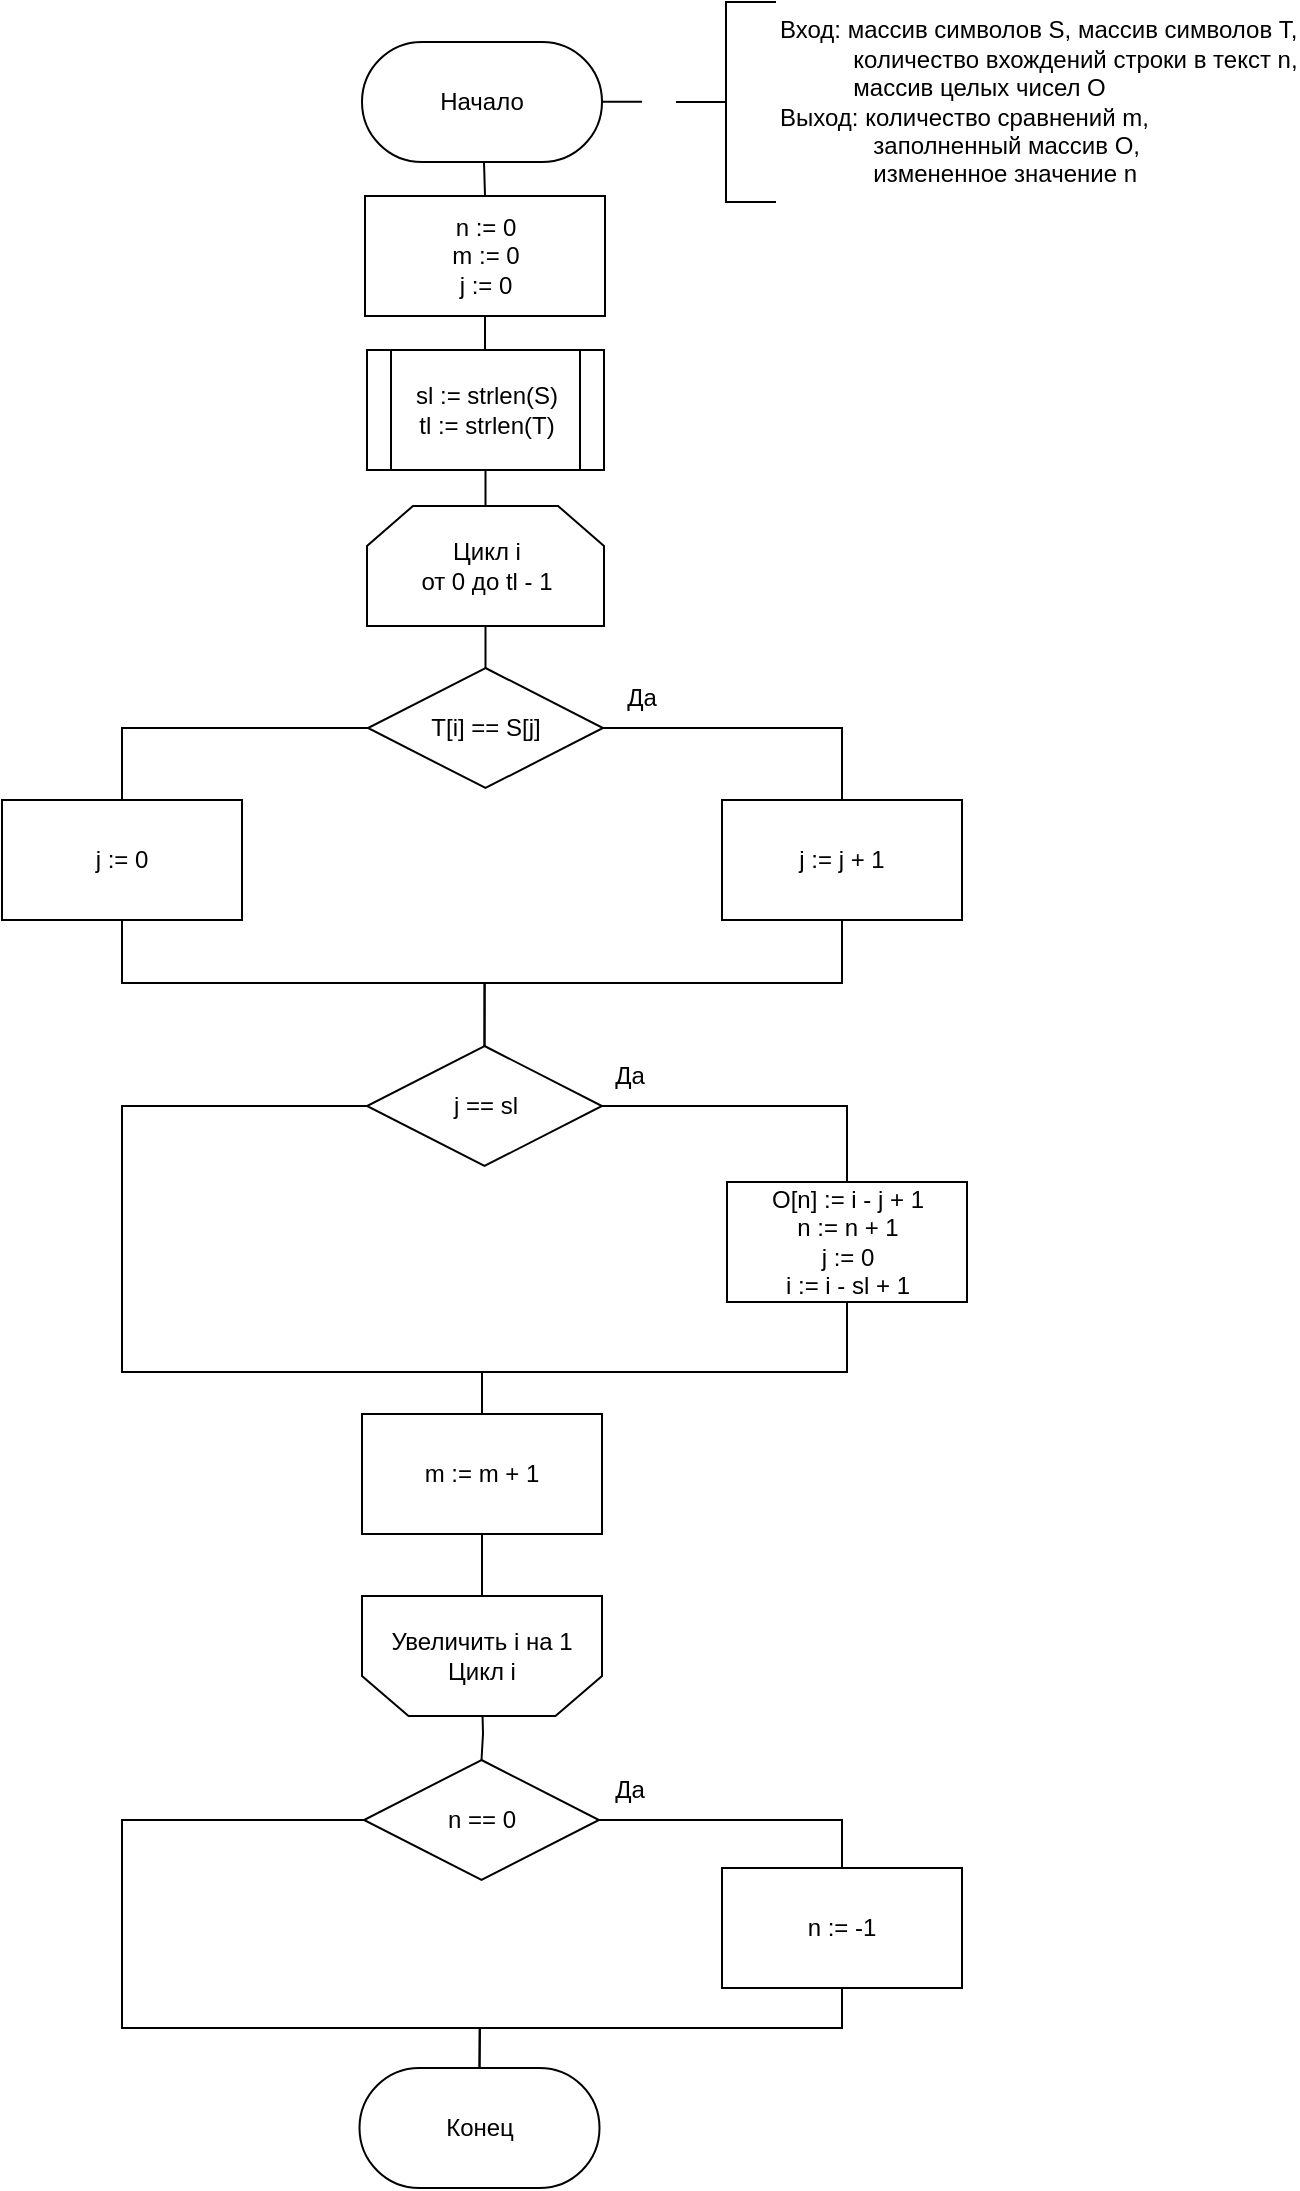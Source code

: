 <mxfile version="20.6.0" type="device"><diagram id="f5LnD50X7kVNUcn1IylJ" name="Страница 1"><mxGraphModel dx="1422" dy="731" grid="1" gridSize="10" guides="1" tooltips="1" connect="1" arrows="1" fold="1" page="1" pageScale="1" pageWidth="827" pageHeight="1169" math="0" shadow="0"><root><mxCell id="0"/><mxCell id="1" parent="0"/><mxCell id="X5SsfSqVYZB6GUv925hz-11" value="" style="endArrow=none;html=1;rounded=0;exitX=0.5;exitY=0;exitDx=0;exitDy=0;entryX=0.5;entryY=1;entryDx=0;entryDy=0;entryPerimeter=0;" parent="1" source="rNp3QadppStF2_BXsPXw-4" edge="1"><mxGeometry width="50" height="50" relative="1" as="geometry"><mxPoint x="371" y="132" as="sourcePoint"/><mxPoint x="371" y="89" as="targetPoint"/></mxGeometry></mxCell><mxCell id="MM_FP2WcKSIJa6_mOyJG-5" value="&lt;div&gt;Вход: массив символов S, массив символов T,&lt;/div&gt;&lt;div&gt;&lt;span style=&quot;white-space: pre;&quot;&gt;&#9;&lt;/span&gt;&amp;nbsp;&amp;nbsp; количество вхождений строки в текст n,&lt;/div&gt;&lt;div&gt;&lt;span style=&quot;white-space: pre;&quot;&gt;&#9;&lt;/span&gt;&amp;nbsp;&amp;nbsp; массив целых чисел O&lt;br&gt;&lt;/div&gt;&lt;div&gt;Выход: количество сравнений m,&lt;/div&gt;&lt;div&gt;&amp;nbsp;&amp;nbsp;&amp;nbsp;&amp;nbsp;&amp;nbsp;&amp;nbsp;&amp;nbsp;&amp;nbsp;&amp;nbsp;&amp;nbsp;&amp;nbsp;&amp;nbsp;&amp;nbsp; заполненный массив O,&lt;/div&gt;&lt;div&gt;&amp;nbsp;&amp;nbsp;&amp;nbsp;&amp;nbsp;&amp;nbsp;&amp;nbsp;&amp;nbsp;&amp;nbsp;&amp;nbsp;&amp;nbsp;&amp;nbsp;&amp;nbsp;&amp;nbsp; измененное значение n&lt;br&gt;&lt;/div&gt;" style="strokeWidth=1;html=1;shape=mxgraph.flowchart.annotation_2;align=left;labelPosition=right;pointerEvents=1;verticalAlign=middle;" parent="1" vertex="1"><mxGeometry x="467" y="9" width="50" height="100" as="geometry"/></mxCell><mxCell id="MM_FP2WcKSIJa6_mOyJG-6" value="Начало" style="rounded=1;whiteSpace=wrap;html=1;strokeWidth=1;imageHeight=24;imageWidth=24;arcSize=50;" parent="1" vertex="1"><mxGeometry x="310" y="29" width="120" height="60" as="geometry"/></mxCell><mxCell id="MM_FP2WcKSIJa6_mOyJG-7" value="" style="endArrow=none;html=1;rounded=0;entryX=1;entryY=0.5;entryDx=0;entryDy=0;" parent="1" edge="1"><mxGeometry width="50" height="50" relative="1" as="geometry"><mxPoint x="450" y="58.89" as="sourcePoint"/><mxPoint x="430" y="58.89" as="targetPoint"/></mxGeometry></mxCell><mxCell id="WYBoVXG4NB8pKxuy5hbs-3" value="" style="edgeStyle=orthogonalEdgeStyle;rounded=0;orthogonalLoop=1;jettySize=auto;html=1;endArrow=none;endFill=0;" parent="1" source="rNp3QadppStF2_BXsPXw-4" target="WYBoVXG4NB8pKxuy5hbs-2" edge="1"><mxGeometry relative="1" as="geometry"/></mxCell><mxCell id="rNp3QadppStF2_BXsPXw-4" value="&lt;div&gt;n := 0&lt;/div&gt;&lt;div&gt;m := 0&lt;/div&gt;&lt;div&gt;j := 0&lt;br&gt;&lt;/div&gt;" style="rounded=0;whiteSpace=wrap;html=1;" parent="1" vertex="1"><mxGeometry x="311.5" y="106" width="120" height="60" as="geometry"/></mxCell><mxCell id="NGwD6W5zZDhIhOm_iqlt-9" value="Конец" style="rounded=1;whiteSpace=wrap;html=1;strokeWidth=1;imageHeight=24;imageWidth=24;arcSize=50;" parent="1" vertex="1"><mxGeometry x="308.75" y="1042" width="120" height="60" as="geometry"/></mxCell><mxCell id="WYBoVXG4NB8pKxuy5hbs-16" value="" style="edgeStyle=orthogonalEdgeStyle;rounded=0;orthogonalLoop=1;jettySize=auto;html=1;endArrow=none;endFill=0;" parent="1" source="WYBoVXG4NB8pKxuy5hbs-2" target="WYBoVXG4NB8pKxuy5hbs-4" edge="1"><mxGeometry relative="1" as="geometry"/></mxCell><mxCell id="WYBoVXG4NB8pKxuy5hbs-2" value="&lt;div&gt;sl := strlen(S)&lt;/div&gt;&lt;div&gt;tl := strlen(T)&lt;/div&gt;" style="shape=process;whiteSpace=wrap;html=1;backgroundOutline=1;" parent="1" vertex="1"><mxGeometry x="312.5" y="183" width="118.5" height="60" as="geometry"/></mxCell><mxCell id="WYBoVXG4NB8pKxuy5hbs-17" value="" style="edgeStyle=orthogonalEdgeStyle;rounded=0;orthogonalLoop=1;jettySize=auto;html=1;endArrow=none;endFill=0;" parent="1" source="WYBoVXG4NB8pKxuy5hbs-4" target="WYBoVXG4NB8pKxuy5hbs-5" edge="1"><mxGeometry relative="1" as="geometry"/></mxCell><mxCell id="WYBoVXG4NB8pKxuy5hbs-4" value="&lt;div&gt;Цикл i&lt;/div&gt;&lt;div&gt;от 0 до tl - 1&lt;br&gt;&lt;/div&gt;" style="strokeWidth=1;html=1;shape=stencil(1VbBcoIwEP0ajjiRjFaPHWpPjhcPPa+4asaQMAlV+/eNLEwJFktjL53hkH0L7+1bsoGIp/YABUYJU5BjxF+iJFlqXThgKXJRutAtD5SYMgrPFM5nFIItMCsJO4ERsJFIGVsafcSz2JY1g1AHNMTKFxF7dvdcL55mWilHIrSyXqaVd2QglHuWXYiMjSYk81HHFBVOIccSjYd+2VsRECWvwUrjYUrrACXfUaP7k9Lb75XGYUqLkO51tcYDxVYBvtiIJR25+Wyg3jpIbx7qLqiXzdQFuOvR46lD+gaQpxvIjnuj39X22yoLuA73TaJJ5/qErU3X6dW9BjQMUqgWw9PDDJ0G/gHFdBAFmMwtjD/oxvdxieEibGx0CddX4eUkmD3GjiXeSdh7KXtGLFpwPW9NtTygWt8w+09+/WInk0fthuyQkI2eSW3xznng8Jthq9CeCeXpThu8M7o7ISV9ovtOhRuCCqVfhgr4BA==);whiteSpace=wrap;shadow=0;comic=0;direction=east;" parent="1" vertex="1"><mxGeometry x="312.5" y="261" width="118.5" height="60" as="geometry"/></mxCell><mxCell id="WYBoVXG4NB8pKxuy5hbs-18" style="edgeStyle=orthogonalEdgeStyle;rounded=0;orthogonalLoop=1;jettySize=auto;html=1;exitX=0;exitY=0.5;exitDx=0;exitDy=0;entryX=0.5;entryY=0;entryDx=0;entryDy=0;endArrow=none;endFill=0;" parent="1" source="WYBoVXG4NB8pKxuy5hbs-5" target="WYBoVXG4NB8pKxuy5hbs-7" edge="1"><mxGeometry relative="1" as="geometry"/></mxCell><mxCell id="WYBoVXG4NB8pKxuy5hbs-19" style="edgeStyle=orthogonalEdgeStyle;rounded=0;orthogonalLoop=1;jettySize=auto;html=1;exitX=1;exitY=0.5;exitDx=0;exitDy=0;entryX=0.5;entryY=0;entryDx=0;entryDy=0;endArrow=none;endFill=0;" parent="1" source="WYBoVXG4NB8pKxuy5hbs-5" target="WYBoVXG4NB8pKxuy5hbs-6" edge="1"><mxGeometry relative="1" as="geometry"/></mxCell><mxCell id="WYBoVXG4NB8pKxuy5hbs-5" value="T[i] == S[j]" style="rhombus;whiteSpace=wrap;html=1;" parent="1" vertex="1"><mxGeometry x="313" y="342" width="117.5" height="60" as="geometry"/></mxCell><mxCell id="WYBoVXG4NB8pKxuy5hbs-23" style="edgeStyle=orthogonalEdgeStyle;rounded=0;orthogonalLoop=1;jettySize=auto;html=1;exitX=0.5;exitY=1;exitDx=0;exitDy=0;entryX=0.5;entryY=0;entryDx=0;entryDy=0;endArrow=none;endFill=0;" parent="1" source="WYBoVXG4NB8pKxuy5hbs-6" target="WYBoVXG4NB8pKxuy5hbs-8" edge="1"><mxGeometry relative="1" as="geometry"/></mxCell><mxCell id="WYBoVXG4NB8pKxuy5hbs-6" value="j := j + 1" style="rounded=0;whiteSpace=wrap;html=1;" parent="1" vertex="1"><mxGeometry x="490" y="408" width="120" height="60" as="geometry"/></mxCell><mxCell id="WYBoVXG4NB8pKxuy5hbs-22" style="edgeStyle=orthogonalEdgeStyle;rounded=0;orthogonalLoop=1;jettySize=auto;html=1;exitX=0.5;exitY=1;exitDx=0;exitDy=0;entryX=0.5;entryY=0;entryDx=0;entryDy=0;endArrow=none;endFill=0;" parent="1" source="WYBoVXG4NB8pKxuy5hbs-7" target="WYBoVXG4NB8pKxuy5hbs-8" edge="1"><mxGeometry relative="1" as="geometry"/></mxCell><mxCell id="WYBoVXG4NB8pKxuy5hbs-7" value="j := 0" style="rounded=0;whiteSpace=wrap;html=1;" parent="1" vertex="1"><mxGeometry x="130" y="408" width="120" height="60" as="geometry"/></mxCell><mxCell id="WYBoVXG4NB8pKxuy5hbs-24" style="edgeStyle=orthogonalEdgeStyle;rounded=0;orthogonalLoop=1;jettySize=auto;html=1;exitX=1;exitY=0.5;exitDx=0;exitDy=0;entryX=0.5;entryY=0;entryDx=0;entryDy=0;endArrow=none;endFill=0;" parent="1" source="WYBoVXG4NB8pKxuy5hbs-8" target="WYBoVXG4NB8pKxuy5hbs-9" edge="1"><mxGeometry relative="1" as="geometry"/></mxCell><mxCell id="WYBoVXG4NB8pKxuy5hbs-8" value="j == sl" style="rhombus;whiteSpace=wrap;html=1;" parent="1" vertex="1"><mxGeometry x="312.5" y="531" width="117.5" height="60" as="geometry"/></mxCell><mxCell id="WYBoVXG4NB8pKxuy5hbs-25" style="edgeStyle=orthogonalEdgeStyle;rounded=0;orthogonalLoop=1;jettySize=auto;html=1;exitX=0.5;exitY=1;exitDx=0;exitDy=0;entryX=0.5;entryY=0;entryDx=0;entryDy=0;endArrow=none;endFill=0;" parent="1" source="WYBoVXG4NB8pKxuy5hbs-9" target="WYBoVXG4NB8pKxuy5hbs-12" edge="1"><mxGeometry relative="1" as="geometry"><Array as="points"><mxPoint x="553" y="694"/><mxPoint x="370" y="694"/></Array></mxGeometry></mxCell><mxCell id="WYBoVXG4NB8pKxuy5hbs-9" value="&lt;div&gt;O[n] := i - j + 1&lt;/div&gt;&lt;div&gt;n := n + 1&lt;/div&gt;&lt;div&gt;&lt;div&gt;j := 0&lt;/div&gt;&lt;div&gt;i := i - sl + 1&lt;br&gt;&lt;/div&gt;&lt;/div&gt;" style="rounded=0;whiteSpace=wrap;html=1;" parent="1" vertex="1"><mxGeometry x="492.5" y="599" width="120" height="60" as="geometry"/></mxCell><mxCell id="WYBoVXG4NB8pKxuy5hbs-29" value="" style="edgeStyle=orthogonalEdgeStyle;rounded=0;orthogonalLoop=1;jettySize=auto;html=1;endArrow=none;endFill=0;" parent="1" source="WYBoVXG4NB8pKxuy5hbs-12" target="WYBoVXG4NB8pKxuy5hbs-15" edge="1"><mxGeometry relative="1" as="geometry"/></mxCell><mxCell id="WYBoVXG4NB8pKxuy5hbs-12" value="m := m + 1" style="rounded=0;whiteSpace=wrap;html=1;" parent="1" vertex="1"><mxGeometry x="310" y="715" width="120" height="60" as="geometry"/></mxCell><mxCell id="WYBoVXG4NB8pKxuy5hbs-31" style="edgeStyle=orthogonalEdgeStyle;rounded=0;orthogonalLoop=1;jettySize=auto;html=1;exitX=1;exitY=0.5;exitDx=0;exitDy=0;entryX=0.5;entryY=0;entryDx=0;entryDy=0;endArrow=none;endFill=0;" parent="1" source="WYBoVXG4NB8pKxuy5hbs-13" target="WYBoVXG4NB8pKxuy5hbs-14" edge="1"><mxGeometry relative="1" as="geometry"/></mxCell><mxCell id="WYBoVXG4NB8pKxuy5hbs-13" value="n == 0" style="rhombus;whiteSpace=wrap;html=1;" parent="1" vertex="1"><mxGeometry x="311" y="888" width="117.5" height="60" as="geometry"/></mxCell><mxCell id="WYBoVXG4NB8pKxuy5hbs-32" style="edgeStyle=orthogonalEdgeStyle;rounded=0;orthogonalLoop=1;jettySize=auto;html=1;exitX=0.5;exitY=1;exitDx=0;exitDy=0;entryX=0.5;entryY=0;entryDx=0;entryDy=0;endArrow=none;endFill=0;" parent="1" source="WYBoVXG4NB8pKxuy5hbs-14" target="NGwD6W5zZDhIhOm_iqlt-9" edge="1"><mxGeometry relative="1" as="geometry"/></mxCell><mxCell id="WYBoVXG4NB8pKxuy5hbs-14" value="n := -1" style="rounded=0;whiteSpace=wrap;html=1;" parent="1" vertex="1"><mxGeometry x="490" y="942" width="120" height="60" as="geometry"/></mxCell><mxCell id="WYBoVXG4NB8pKxuy5hbs-30" value="" style="edgeStyle=orthogonalEdgeStyle;rounded=0;orthogonalLoop=1;jettySize=auto;html=1;endArrow=none;endFill=0;" parent="1" target="WYBoVXG4NB8pKxuy5hbs-13" edge="1"><mxGeometry relative="1" as="geometry"><mxPoint x="370" y="854" as="sourcePoint"/></mxGeometry></mxCell><mxCell id="WYBoVXG4NB8pKxuy5hbs-15" value="Увеличить i на 1&lt;br&gt;Цикл i" style="strokeWidth=1;html=1;shape=stencil(1VbBcoIwEP0ajjiRjFaPHWpPjhcPPa+4asaQMAlV+/eNLEwJFktjL53hkH0L7+1bsoGIp/YABUYJU5BjxF+iJFlqXThgKXJRutAtD5SYMgrPFM5nFIItMCsJO4ERsJFIGVsafcSz2JY1g1AHNMTKFxF7dvdcL55mWilHIrSyXqaVd2QglHuWXYiMjSYk81HHFBVOIccSjYd+2VsRECWvwUrjYUrrACXfUaP7k9Lb75XGYUqLkO51tcYDxVYBvtiIJR25+Wyg3jpIbx7qLqiXzdQFuOvR46lD+gaQpxvIjnuj39X22yoLuA73TaJJ5/qErU3X6dW9BjQMUqgWw9PDDJ0G/gHFdBAFmMwtjD/oxvdxieEibGx0CddX4eUkmD3GjiXeSdh7KXtGLFpwPW9NtTygWt8w+09+/WInk0fthuyQkI2eSW3xznng8Jthq9CeCeXpThu8M7o7ISV9ovtOhRuCCqVfhgr4BA==);whiteSpace=wrap;shadow=0;comic=0;direction=west;" parent="1" vertex="1"><mxGeometry x="310" y="806" width="120" height="60" as="geometry"/></mxCell><mxCell id="WYBoVXG4NB8pKxuy5hbs-28" value="" style="endArrow=none;html=1;rounded=0;entryX=0;entryY=0.5;entryDx=0;entryDy=0;exitX=0.5;exitY=0;exitDx=0;exitDy=0;" parent="1" source="WYBoVXG4NB8pKxuy5hbs-12" target="WYBoVXG4NB8pKxuy5hbs-8" edge="1"><mxGeometry width="50" height="50" relative="1" as="geometry"><mxPoint x="380" y="844" as="sourcePoint"/><mxPoint x="430" y="794" as="targetPoint"/><Array as="points"><mxPoint x="370" y="694"/><mxPoint x="190" y="694"/><mxPoint x="190" y="561"/></Array></mxGeometry></mxCell><mxCell id="WYBoVXG4NB8pKxuy5hbs-33" value="" style="endArrow=none;html=1;rounded=0;exitX=0.5;exitY=0;exitDx=0;exitDy=0;entryX=0;entryY=0.5;entryDx=0;entryDy=0;" parent="1" source="NGwD6W5zZDhIhOm_iqlt-9" target="WYBoVXG4NB8pKxuy5hbs-13" edge="1"><mxGeometry width="50" height="50" relative="1" as="geometry"><mxPoint x="200" y="832" as="sourcePoint"/><mxPoint x="250" y="782" as="targetPoint"/><Array as="points"><mxPoint x="369" y="1022"/><mxPoint x="190" y="1022"/><mxPoint x="190" y="918"/></Array></mxGeometry></mxCell><mxCell id="WYBoVXG4NB8pKxuy5hbs-34" value="Да" style="text;html=1;strokeColor=none;fillColor=none;align=center;verticalAlign=middle;whiteSpace=wrap;rounded=0;" parent="1" vertex="1"><mxGeometry x="420" y="342" width="60" height="30" as="geometry"/></mxCell><mxCell id="WYBoVXG4NB8pKxuy5hbs-35" value="Да" style="text;html=1;strokeColor=none;fillColor=none;align=center;verticalAlign=middle;whiteSpace=wrap;rounded=0;" parent="1" vertex="1"><mxGeometry x="414" y="531" width="60" height="30" as="geometry"/></mxCell><mxCell id="WYBoVXG4NB8pKxuy5hbs-36" value="Да" style="text;html=1;strokeColor=none;fillColor=none;align=center;verticalAlign=middle;whiteSpace=wrap;rounded=0;" parent="1" vertex="1"><mxGeometry x="414" y="888" width="60" height="30" as="geometry"/></mxCell></root></mxGraphModel></diagram></mxfile>